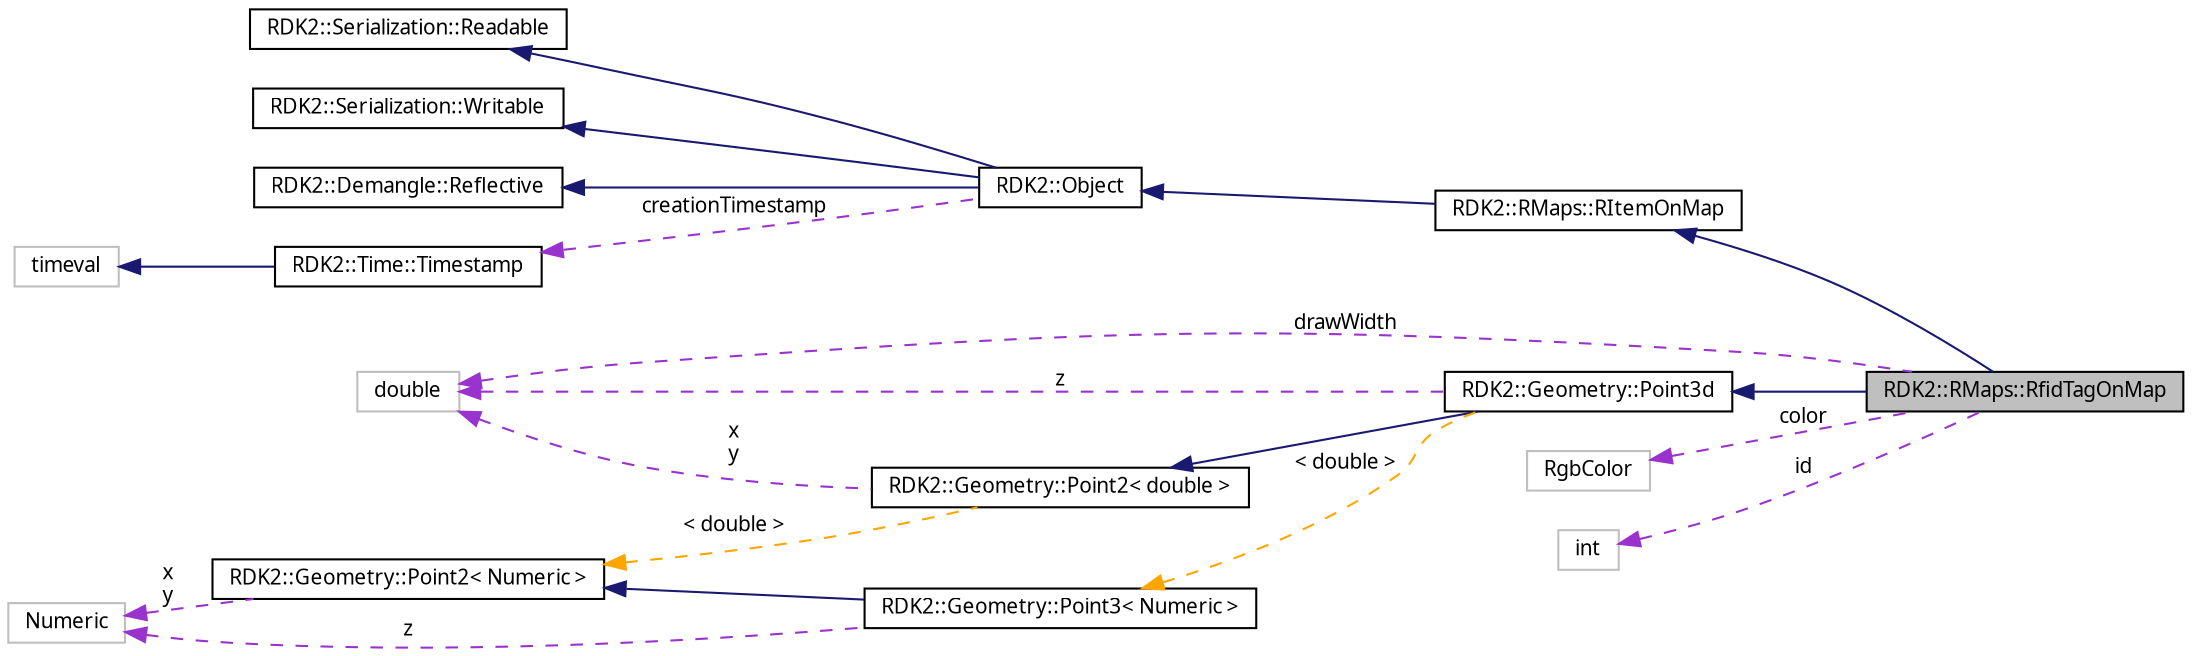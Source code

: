 digraph G
{
  edge [fontname="FreeSans.ttf",fontsize=10,labelfontname="FreeSans.ttf",labelfontsize=10];
  node [fontname="FreeSans.ttf",fontsize=10,shape=record];
  rankdir=LR;
  Node1 [label="RDK2::RMaps::RfidTagOnMap",height=0.2,width=0.4,color="black", fillcolor="grey75", style="filled" fontcolor="black"];
  Node2 -> Node1 [dir=back,color="midnightblue",fontsize=10,style="solid",fontname="FreeSans.ttf"];
  Node2 [label="RDK2::RMaps::RItemOnMap",height=0.2,width=0.4,color="black", fillcolor="white", style="filled",URL="$class_r_d_k2_1_1_r_maps_1_1_r_item_on_map.html"];
  Node3 -> Node2 [dir=back,color="midnightblue",fontsize=10,style="solid",fontname="FreeSans.ttf"];
  Node3 [label="RDK2::Object",height=0.2,width=0.4,color="black", fillcolor="white", style="filled",URL="$class_r_d_k2_1_1_object.html"];
  Node4 -> Node3 [dir=back,color="midnightblue",fontsize=10,style="solid",fontname="FreeSans.ttf"];
  Node4 [label="RDK2::Serialization::Readable",height=0.2,width=0.4,color="black", fillcolor="white", style="filled",URL="$class_r_d_k2_1_1_serialization_1_1_readable.html",tooltip="A Readable object is one that implements a deserialization procedure."];
  Node5 -> Node3 [dir=back,color="midnightblue",fontsize=10,style="solid",fontname="FreeSans.ttf"];
  Node5 [label="RDK2::Serialization::Writable",height=0.2,width=0.4,color="black", fillcolor="white", style="filled",URL="$class_r_d_k2_1_1_serialization_1_1_writable.html"];
  Node6 -> Node3 [dir=back,color="midnightblue",fontsize=10,style="solid",fontname="FreeSans.ttf"];
  Node6 [label="RDK2::Demangle::Reflective",height=0.2,width=0.4,color="black", fillcolor="white", style="filled",URL="$struct_r_d_k2_1_1_demangle_1_1_reflective.html"];
  Node7 -> Node3 [dir=back,color="darkorchid3",fontsize=10,style="dashed",label="creationTimestamp",fontname="FreeSans.ttf"];
  Node7 [label="RDK2::Time::Timestamp",height=0.2,width=0.4,color="black", fillcolor="white", style="filled",URL="$struct_r_d_k2_1_1_time_1_1_timestamp.html"];
  Node8 -> Node7 [dir=back,color="midnightblue",fontsize=10,style="solid",fontname="FreeSans.ttf"];
  Node8 [label="timeval",height=0.2,width=0.4,color="grey75", fillcolor="white", style="filled"];
  Node9 -> Node1 [dir=back,color="midnightblue",fontsize=10,style="solid",fontname="FreeSans.ttf"];
  Node9 [label="RDK2::Geometry::Point3d",height=0.2,width=0.4,color="black", fillcolor="white", style="filled",URL="$class_r_d_k2_1_1_geometry_1_1_point3.html"];
  Node10 -> Node9 [dir=back,color="midnightblue",fontsize=10,style="solid",fontname="FreeSans.ttf"];
  Node10 [label="RDK2::Geometry::Point2\< double \>",height=0.2,width=0.4,color="black", fillcolor="white", style="filled",URL="$struct_r_d_k2_1_1_geometry_1_1_point2.html"];
  Node11 -> Node10 [dir=back,color="darkorchid3",fontsize=10,style="dashed",label="x\ny",fontname="FreeSans.ttf"];
  Node11 [label="double",height=0.2,width=0.4,color="grey75", fillcolor="white", style="filled"];
  Node12 -> Node10 [dir=back,color="orange",fontsize=10,style="dashed",label="\< double \>",fontname="FreeSans.ttf"];
  Node12 [label="RDK2::Geometry::Point2\< Numeric \>",height=0.2,width=0.4,color="black", fillcolor="white", style="filled",URL="$struct_r_d_k2_1_1_geometry_1_1_point2.html",tooltip="A generic vector with two components."];
  Node13 -> Node12 [dir=back,color="darkorchid3",fontsize=10,style="dashed",label="x\ny",fontname="FreeSans.ttf"];
  Node13 [label="Numeric",height=0.2,width=0.4,color="grey75", fillcolor="white", style="filled"];
  Node11 -> Node9 [dir=back,color="darkorchid3",fontsize=10,style="dashed",label="z",fontname="FreeSans.ttf"];
  Node14 -> Node9 [dir=back,color="orange",fontsize=10,style="dashed",label="\< double \>",fontname="FreeSans.ttf"];
  Node14 [label="RDK2::Geometry::Point3\< Numeric \>",height=0.2,width=0.4,color="black", fillcolor="white", style="filled",URL="$class_r_d_k2_1_1_geometry_1_1_point3.html"];
  Node12 -> Node14 [dir=back,color="midnightblue",fontsize=10,style="solid",fontname="FreeSans.ttf"];
  Node13 -> Node14 [dir=back,color="darkorchid3",fontsize=10,style="dashed",label="z",fontname="FreeSans.ttf"];
  Node11 -> Node1 [dir=back,color="darkorchid3",fontsize=10,style="dashed",label="drawWidth",fontname="FreeSans.ttf"];
  Node15 -> Node1 [dir=back,color="darkorchid3",fontsize=10,style="dashed",label="color",fontname="FreeSans.ttf"];
  Node15 [label="RgbColor",height=0.2,width=0.4,color="grey75", fillcolor="white", style="filled"];
  Node16 -> Node1 [dir=back,color="darkorchid3",fontsize=10,style="dashed",label="id",fontname="FreeSans.ttf"];
  Node16 [label="int",height=0.2,width=0.4,color="grey75", fillcolor="white", style="filled"];
}
